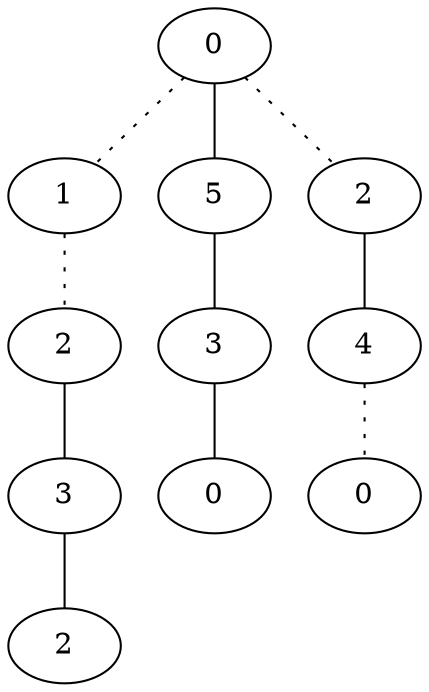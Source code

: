 graph {
a0[label=0];
a1[label=1];
a2[label=2];
a3[label=3];
a4[label=2];
a5[label=5];
a6[label=3];
a7[label=0];
a8[label=2];
a9[label=4];
a10[label=0];
a0 -- a1 [style=dotted];
a0 -- a5;
a0 -- a8 [style=dotted];
a1 -- a2 [style=dotted];
a2 -- a3;
a3 -- a4;
a5 -- a6;
a6 -- a7;
a8 -- a9;
a9 -- a10 [style=dotted];
}
